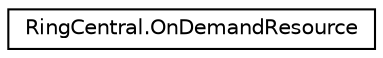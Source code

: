 digraph "Graphical Class Hierarchy"
{
 // LATEX_PDF_SIZE
  edge [fontname="Helvetica",fontsize="10",labelfontname="Helvetica",labelfontsize="10"];
  node [fontname="Helvetica",fontsize="10",shape=record];
  rankdir="LR";
  Node0 [label="RingCentral.OnDemandResource",height=0.2,width=0.4,color="black", fillcolor="white", style="filled",URL="$classRingCentral_1_1OnDemandResource.html",tooltip=" "];
}
